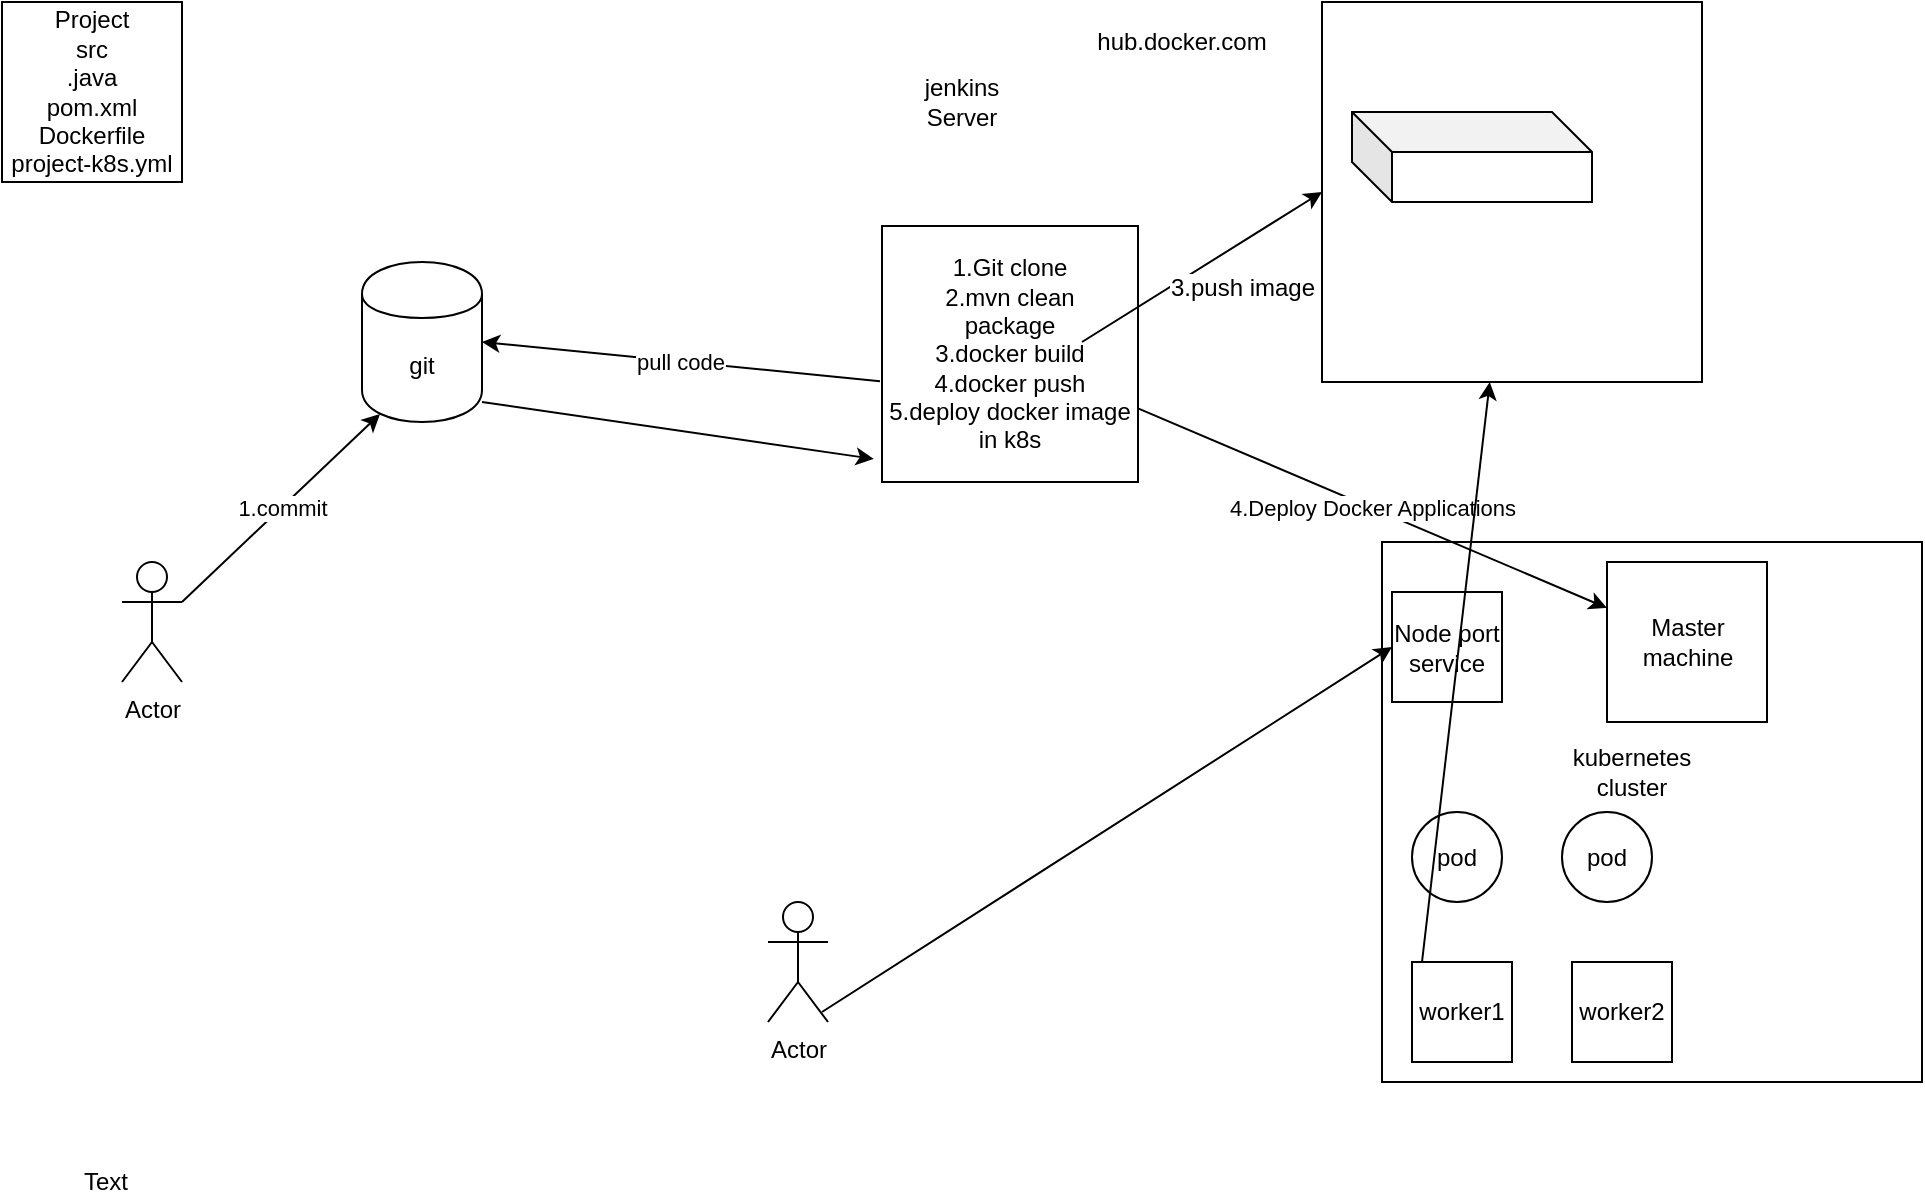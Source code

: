 <mxfile version="11.1.1" type="github"><diagram id="FNn6BbUEaro5AFN84PI6" name="Page-1"><mxGraphModel dx="1038" dy="550" grid="1" gridSize="10" guides="1" tooltips="1" connect="1" arrows="1" fold="1" page="1" pageScale="1" pageWidth="827" pageHeight="1169" math="0" shadow="0"><root><mxCell id="0"/><mxCell id="1" parent="0"/><mxCell id="NPkyA2JCErzQ8K8RM52P-1" value="Actor" style="shape=umlActor;verticalLabelPosition=bottom;labelBackgroundColor=#ffffff;verticalAlign=top;html=1;outlineConnect=0;" vertex="1" parent="1"><mxGeometry x="90" y="310" width="30" height="60" as="geometry"/></mxCell><mxCell id="NPkyA2JCErzQ8K8RM52P-2" value="git&lt;br&gt;" style="shape=cylinder;whiteSpace=wrap;html=1;boundedLbl=1;backgroundOutline=1;" vertex="1" parent="1"><mxGeometry x="210" y="160" width="60" height="80" as="geometry"/></mxCell><mxCell id="NPkyA2JCErzQ8K8RM52P-3" value="1.commit" style="endArrow=classic;html=1;entryX=0.15;entryY=0.95;entryDx=0;entryDy=0;entryPerimeter=0;" edge="1" parent="1" target="NPkyA2JCErzQ8K8RM52P-2"><mxGeometry width="50" height="50" relative="1" as="geometry"><mxPoint x="120" y="330" as="sourcePoint"/><mxPoint x="170" y="280" as="targetPoint"/></mxGeometry></mxCell><mxCell id="NPkyA2JCErzQ8K8RM52P-4" value="1.Git clone&lt;br&gt;2.mvn clean&lt;br&gt;package&lt;br&gt;3.docker build&lt;br&gt;4.docker push&lt;br&gt;5.deploy docker image in k8s" style="whiteSpace=wrap;html=1;aspect=fixed;direction=south;" vertex="1" parent="1"><mxGeometry x="470" y="142" width="128" height="128" as="geometry"/></mxCell><mxCell id="NPkyA2JCErzQ8K8RM52P-5" value="" style="endArrow=classic;html=1;entryX=0.91;entryY=1.032;entryDx=0;entryDy=0;entryPerimeter=0;" edge="1" parent="1" target="NPkyA2JCErzQ8K8RM52P-4"><mxGeometry width="50" height="50" relative="1" as="geometry"><mxPoint x="270" y="230" as="sourcePoint"/><mxPoint x="320" y="180" as="targetPoint"/></mxGeometry></mxCell><mxCell id="NPkyA2JCErzQ8K8RM52P-6" value="pull code" style="endArrow=classic;html=1;entryX=1;entryY=0.5;entryDx=0;entryDy=0;exitX=0.606;exitY=1.008;exitDx=0;exitDy=0;exitPerimeter=0;" edge="1" parent="1" source="NPkyA2JCErzQ8K8RM52P-4" target="NPkyA2JCErzQ8K8RM52P-2"><mxGeometry width="50" height="50" relative="1" as="geometry"><mxPoint x="420" y="210" as="sourcePoint"/><mxPoint x="470" y="160" as="targetPoint"/></mxGeometry></mxCell><mxCell id="NPkyA2JCErzQ8K8RM52P-7" value="jenkins Server&lt;br&gt;" style="text;html=1;strokeColor=none;fillColor=none;align=center;verticalAlign=middle;whiteSpace=wrap;rounded=0;" vertex="1" parent="1"><mxGeometry x="490" y="70" width="40" height="20" as="geometry"/></mxCell><mxCell id="NPkyA2JCErzQ8K8RM52P-8" value="" style="whiteSpace=wrap;html=1;aspect=fixed;" vertex="1" parent="1"><mxGeometry x="690" y="30" width="190" height="190" as="geometry"/></mxCell><mxCell id="NPkyA2JCErzQ8K8RM52P-11" value="" style="endArrow=classic;html=1;entryX=0;entryY=0.5;entryDx=0;entryDy=0;" edge="1" parent="1" target="NPkyA2JCErzQ8K8RM52P-8"><mxGeometry width="50" height="50" relative="1" as="geometry"><mxPoint x="570" y="200" as="sourcePoint"/><mxPoint x="620" y="150" as="targetPoint"/></mxGeometry></mxCell><mxCell id="NPkyA2JCErzQ8K8RM52P-17" value="3.push image" style="text;html=1;resizable=0;points=[];align=center;verticalAlign=middle;labelBackgroundColor=#ffffff;" vertex="1" connectable="0" parent="NPkyA2JCErzQ8K8RM52P-11"><mxGeometry x="0.571" y="2" relative="1" as="geometry"><mxPoint x="-13" y="33.5" as="offset"/></mxGeometry></mxCell><mxCell id="NPkyA2JCErzQ8K8RM52P-12" value="hub.docker.com&lt;br&gt;" style="text;html=1;strokeColor=none;fillColor=none;align=center;verticalAlign=middle;whiteSpace=wrap;rounded=0;" vertex="1" parent="1"><mxGeometry x="600" y="40" width="40" height="20" as="geometry"/></mxCell><mxCell id="NPkyA2JCErzQ8K8RM52P-13" value="" style="whiteSpace=wrap;html=1;aspect=fixed;" vertex="1" parent="1"><mxGeometry x="720" y="300" width="270" height="270" as="geometry"/></mxCell><mxCell id="NPkyA2JCErzQ8K8RM52P-14" value="Master machine" style="whiteSpace=wrap;html=1;aspect=fixed;" vertex="1" parent="1"><mxGeometry x="832.5" y="310" width="80" height="80" as="geometry"/></mxCell><mxCell id="NPkyA2JCErzQ8K8RM52P-15" value="worker1" style="whiteSpace=wrap;html=1;aspect=fixed;" vertex="1" parent="1"><mxGeometry x="735" y="510" width="50" height="50" as="geometry"/></mxCell><mxCell id="NPkyA2JCErzQ8K8RM52P-16" value="worker2" style="whiteSpace=wrap;html=1;aspect=fixed;" vertex="1" parent="1"><mxGeometry x="815" y="510" width="50" height="50" as="geometry"/></mxCell><mxCell id="NPkyA2JCErzQ8K8RM52P-18" value="kubernetes cluster" style="text;html=1;strokeColor=none;fillColor=none;align=center;verticalAlign=middle;whiteSpace=wrap;rounded=0;" vertex="1" parent="1"><mxGeometry x="825" y="405" width="40" height="20" as="geometry"/></mxCell><mxCell id="NPkyA2JCErzQ8K8RM52P-19" value="4.Deploy Docker Applications" style="endArrow=classic;html=1;" edge="1" parent="1" source="NPkyA2JCErzQ8K8RM52P-4" target="NPkyA2JCErzQ8K8RM52P-14"><mxGeometry width="50" height="50" relative="1" as="geometry"><mxPoint x="600" y="290" as="sourcePoint"/><mxPoint x="650" y="240" as="targetPoint"/></mxGeometry></mxCell><mxCell id="NPkyA2JCErzQ8K8RM52P-20" value="Project&lt;br&gt;src&lt;br&gt;.java&lt;br&gt;pom.xml&lt;br&gt;Dockerfile&lt;br&gt;project-k8s.yml" style="whiteSpace=wrap;html=1;aspect=fixed;" vertex="1" parent="1"><mxGeometry x="30" y="30" width="90" height="90" as="geometry"/></mxCell><mxCell id="NPkyA2JCErzQ8K8RM52P-22" value="" style="shape=cube;whiteSpace=wrap;html=1;boundedLbl=1;backgroundOutline=1;darkOpacity=0.05;darkOpacity2=0.1;" vertex="1" parent="1"><mxGeometry x="705" y="85" width="120" height="45" as="geometry"/></mxCell><mxCell id="NPkyA2JCErzQ8K8RM52P-23" value="pod" style="ellipse;whiteSpace=wrap;html=1;aspect=fixed;" vertex="1" parent="1"><mxGeometry x="735" y="435" width="45" height="45" as="geometry"/></mxCell><mxCell id="NPkyA2JCErzQ8K8RM52P-24" value="pod" style="ellipse;whiteSpace=wrap;html=1;aspect=fixed;" vertex="1" parent="1"><mxGeometry x="810" y="435" width="45" height="45" as="geometry"/></mxCell><mxCell id="NPkyA2JCErzQ8K8RM52P-25" value="Actor" style="shape=umlActor;verticalLabelPosition=bottom;labelBackgroundColor=#ffffff;verticalAlign=top;html=1;outlineConnect=0;" vertex="1" parent="1"><mxGeometry x="413" y="480" width="30" height="60" as="geometry"/></mxCell><mxCell id="NPkyA2JCErzQ8K8RM52P-26" value="Node port service" style="whiteSpace=wrap;html=1;aspect=fixed;" vertex="1" parent="1"><mxGeometry x="725" y="325" width="55" height="55" as="geometry"/></mxCell><mxCell id="NPkyA2JCErzQ8K8RM52P-28" value="" style="endArrow=classic;html=1;entryX=0;entryY=0.5;entryDx=0;entryDy=0;" edge="1" parent="1" target="NPkyA2JCErzQ8K8RM52P-26"><mxGeometry width="50" height="50" relative="1" as="geometry"><mxPoint x="440" y="535" as="sourcePoint"/><mxPoint x="490" y="485" as="targetPoint"/></mxGeometry></mxCell><mxCell id="NPkyA2JCErzQ8K8RM52P-29" value="Text" style="text;html=1;resizable=0;points=[];autosize=1;align=left;verticalAlign=top;spacingTop=-4;" vertex="1" parent="1"><mxGeometry x="69" y="610" width="40" height="20" as="geometry"/></mxCell><mxCell id="NPkyA2JCErzQ8K8RM52P-30" value="" style="endArrow=classic;html=1;" edge="1" parent="1" target="NPkyA2JCErzQ8K8RM52P-8"><mxGeometry width="50" height="50" relative="1" as="geometry"><mxPoint x="740" y="510" as="sourcePoint"/><mxPoint x="790" y="460" as="targetPoint"/></mxGeometry></mxCell></root></mxGraphModel></diagram></mxfile>